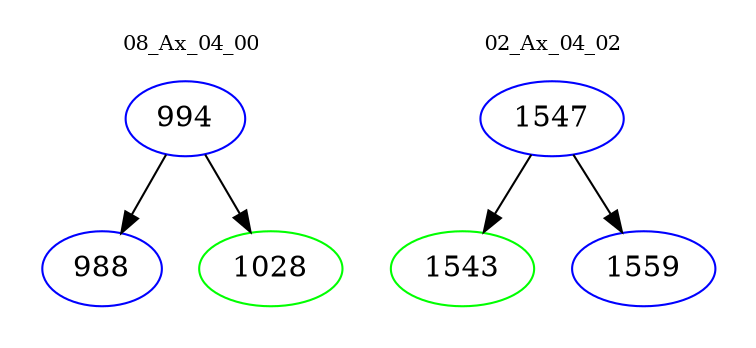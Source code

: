 digraph{
subgraph cluster_0 {
color = white
label = "08_Ax_04_00";
fontsize=10;
T0_994 [label="994", color="blue"]
T0_994 -> T0_988 [color="black"]
T0_988 [label="988", color="blue"]
T0_994 -> T0_1028 [color="black"]
T0_1028 [label="1028", color="green"]
}
subgraph cluster_1 {
color = white
label = "02_Ax_04_02";
fontsize=10;
T1_1547 [label="1547", color="blue"]
T1_1547 -> T1_1543 [color="black"]
T1_1543 [label="1543", color="green"]
T1_1547 -> T1_1559 [color="black"]
T1_1559 [label="1559", color="blue"]
}
}
